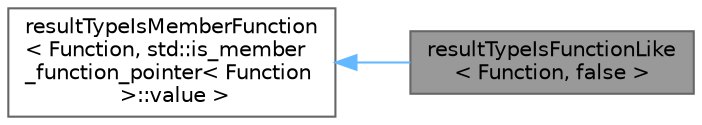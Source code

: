 digraph "resultTypeIsFunctionLike&lt; Function, false &gt;"
{
 // LATEX_PDF_SIZE
  bgcolor="transparent";
  edge [fontname=Helvetica,fontsize=10,labelfontname=Helvetica,labelfontsize=10];
  node [fontname=Helvetica,fontsize=10,shape=box,height=0.2,width=0.4];
  rankdir="LR";
  Node1 [id="Node000001",label="resultTypeIsFunctionLike\l\< Function, false \>",height=0.2,width=0.4,color="gray40", fillcolor="grey60", style="filled", fontcolor="black",tooltip=" "];
  Node2 -> Node1 [id="edge1_Node000001_Node000002",dir="back",color="steelblue1",style="solid",tooltip=" "];
  Node2 [id="Node000002",label="resultTypeIsMemberFunction\l\< Function, std::is_member\l_function_pointer\< Function\l \>::value \>",height=0.2,width=0.4,color="gray40", fillcolor="white", style="filled",URL="$struct_async_1_1result_type_is_member_function.html",tooltip=" "];
}
